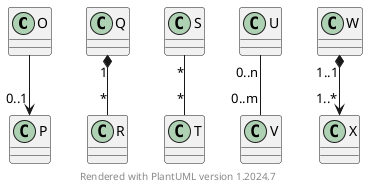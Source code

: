 @startuml

    ' multiplicity, here: an O object references up to 1 P object
    O --> "0..1" P
    
    /' multiplicity, here: a Q object refernces arbitrary many R objects,
       but an R object references (belongs to) exactly one Q object,
       "1" is a short-cut for "1..1" and "*" a short-cut for "0..*",
       Note: "*" has to be escaped here with "\*" '/ 
    Q "1" *-- "*" R

    S  "*" -- "*" T

    /' mulitplicity, here: a U object references up to m V objects,
       a V object references up to n U objects '/
    U "0..n" -- "0..m" V
    
    W "1..1" *--> "1..*" X

footer Rendered with PlantUML version %version()
@enduml